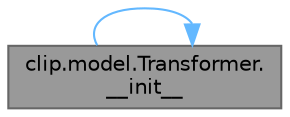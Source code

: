 digraph "clip.model.Transformer.__init__"
{
 // LATEX_PDF_SIZE
  bgcolor="transparent";
  edge [fontname=Helvetica,fontsize=10,labelfontname=Helvetica,labelfontsize=10];
  node [fontname=Helvetica,fontsize=10,shape=box,height=0.2,width=0.4];
  rankdir="LR";
  Node1 [id="Node000001",label="clip.model.Transformer.\l__init__",height=0.2,width=0.4,color="gray40", fillcolor="grey60", style="filled", fontcolor="black",tooltip="Initializes the Transformer model."];
  Node1 -> Node1 [id="edge1_Node000001_Node000001",color="steelblue1",style="solid",tooltip=" "];
}

